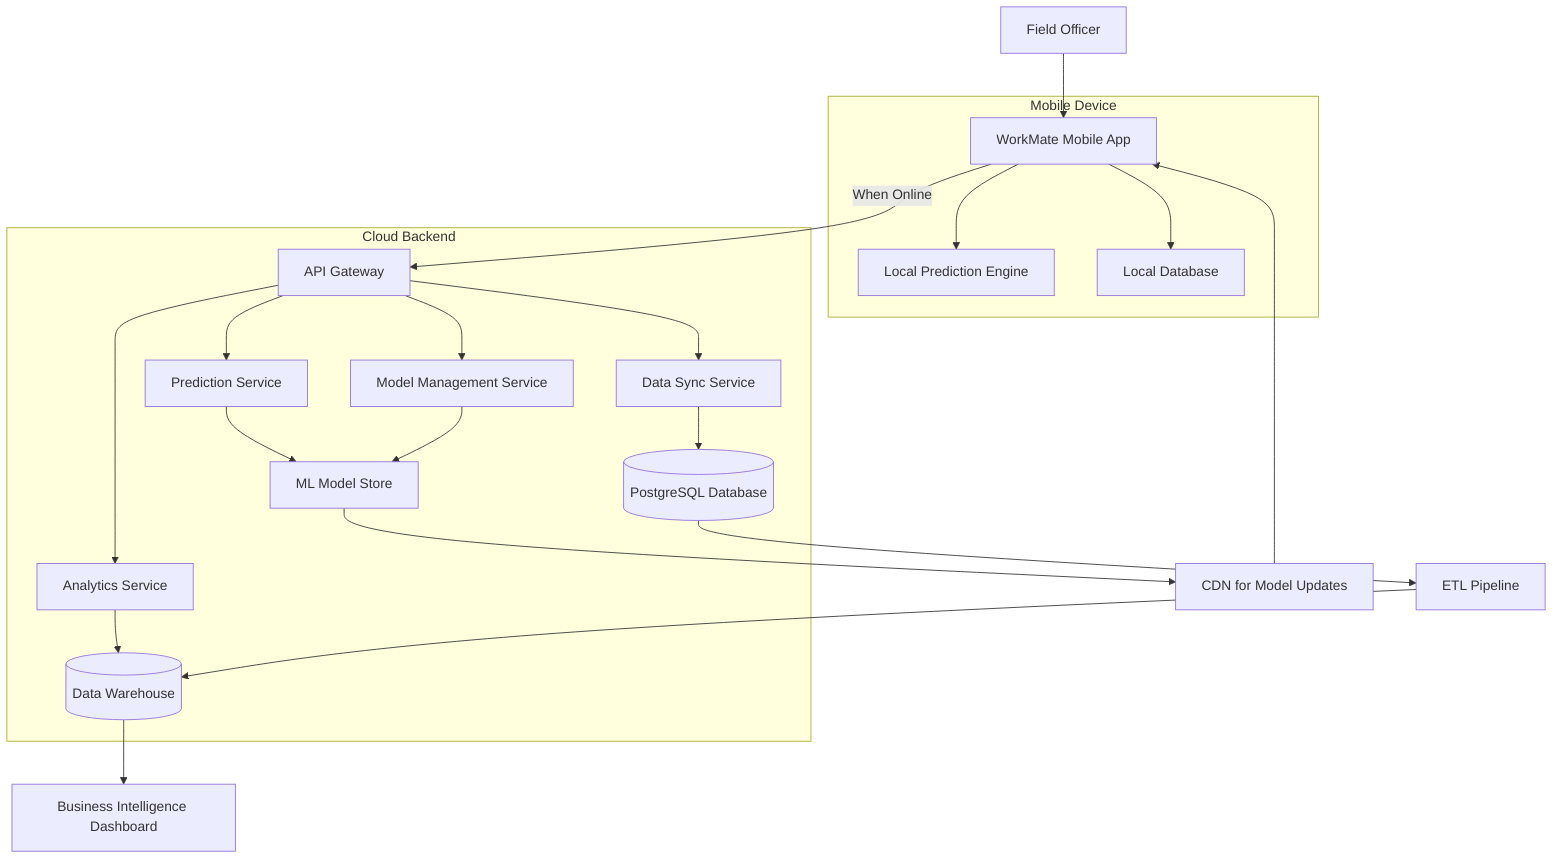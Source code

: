 graph TB
    FO[Field Officer] --> MA[WorkMate Mobile App]
    MA --> LE[Local Prediction Engine]
    MA --> LD[Local Database]
    MA --> |When Online| AG[API Gateway]
    
    AG --> PS[Prediction Service]
    AG --> DS[Data Sync Service]
    AG --> MS[Model Management Service]
    AG --> AS[Analytics Service]
    
    PS --> ML[ML Model Store]
    DS --> DB[(PostgreSQL Database)]
    MS --> ML
    AS --> DW[(Data Warehouse)]
    
    ML --> CDN[CDN for Model Updates]
    CDN --> MA
    
    DB --> ETL[ETL Pipeline]
    ETL --> DW
    DW --> BI[Business Intelligence Dashboard]
    
    subgraph "Mobile Device"
        MA
        LE
        LD
    end
    
    subgraph "Cloud Backend"
        AG
        PS
        DS
        MS
        AS
        DB
        ML
        DW
    end